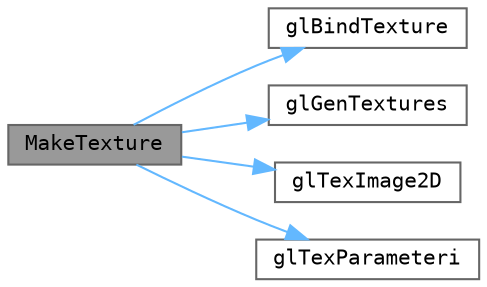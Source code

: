 digraph "MakeTexture"
{
 // LATEX_PDF_SIZE
  bgcolor="transparent";
  edge [fontname=Terminal,fontsize=10,labelfontname=Helvetica,labelfontsize=10];
  node [fontname=Terminal,fontsize=10,shape=box,height=0.2,width=0.4];
  rankdir="LR";
  Node1 [label="MakeTexture",height=0.2,width=0.4,color="gray40", fillcolor="grey60", style="filled", fontcolor="black",tooltip="Builds a texture"];
  Node1 -> Node2 [color="steelblue1",style="solid"];
  Node2 [label="glBindTexture",height=0.2,width=0.4,color="grey40", fillcolor="white", style="filled",URL="$glew_8h.html#a940f58f3728713267a58e2d09ff602b2",tooltip=" "];
  Node1 -> Node3 [color="steelblue1",style="solid"];
  Node3 [label="glGenTextures",height=0.2,width=0.4,color="grey40", fillcolor="white", style="filled",URL="$glew_8h.html#a99e77ebf136a8c511226cf705049a305",tooltip=" "];
  Node1 -> Node4 [color="steelblue1",style="solid"];
  Node4 [label="glTexImage2D",height=0.2,width=0.4,color="grey40", fillcolor="white", style="filled",URL="$glew_8h.html#ae0c4b34c030bad60c4e2b94cd0a6d804",tooltip=" "];
  Node1 -> Node5 [color="steelblue1",style="solid"];
  Node5 [label="glTexParameteri",height=0.2,width=0.4,color="grey40", fillcolor="white", style="filled",URL="$glew_8h.html#ac8dbabff536e520bc700960dadd8d787",tooltip=" "];
}
